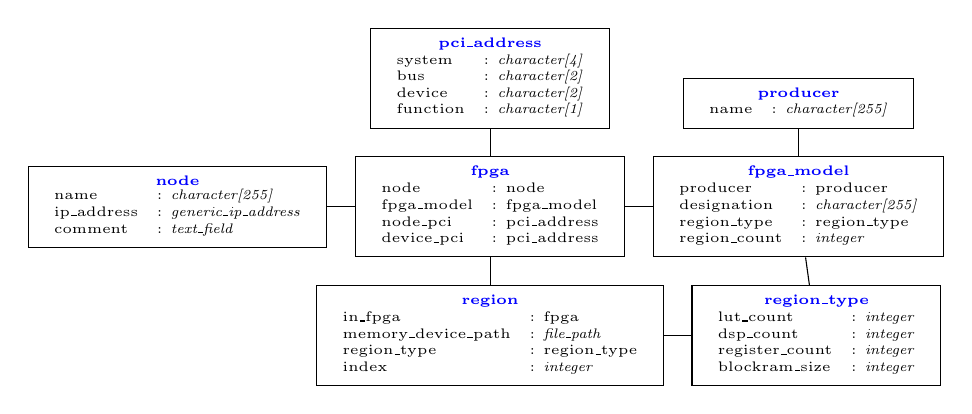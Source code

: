 \begin{tikzpicture}[
	every node/.style={draw, align=center, font=\tiny},
]

	\node[](fpga){
		\textbf{\color{blue}{
			fpga
		}}\\
		\begin{tabular}{l@{\hskip 1em}l}
			node &: node \\
			fpga\_model &: fpga\_model \\
			node\_pci &: pci\_address \\
			device\_pci &: pci\_address
		\end{tabular}
	};

	\node[above= 1em of fpga](pci_address){
		\textbf{\color{blue}{
			pci\_address
		}}\\
		\begin{tabular}{l@{\hskip 1em}l}
			system &: \emph{character[4]} \\
			bus &: \emph{character[2]} \\
			device &: \emph{character[2]} \\
			function &: \emph{character[1]} \\
		\end{tabular}
	};

	\node[left=1 em of fpga](node){
		\textbf{\color{blue}{
			node
		}}\\
		\begin{tabular}{l@{\hskip 1em}l}
			name &: \emph{character[255]} \\
			ip\_address &: \emph{generic\_ip\_address} \\
			comment &: \emph{text\_field}
		\end{tabular}
	};

	\node[right= 1 em of fpga](fpga_model){
		\textbf{\color{blue}{
			fpga\_model
		}}\\
		\begin{tabular}{l@{\hskip 1em}l}
			producer &: producer \\
			designation &: \emph{character[255]} \\
			region\_type &: region\_type\\
			region\_count &: \emph{integer}
		\end{tabular}
	};

	\node[below= 1em of fpga](region){
		\textbf{\color{blue}{
			region
		}}\\
		\begin{tabular}{l@{\hskip 1em}l}
			in\_fpga &: fpga \\
			memory\_device\_path &: \emph{file\_path} \\
			region\_type &: region\_type\\
			index &: \emph{integer}
		\end{tabular}
	};

	\node[right= 1 em of region](region_type){
		\textbf{\color{blue}{
			region\_type
			}}\\
		\begin{tabular}{l@{\hskip 1em}l}
			lut\_count &: \emph{integer} \\
			dsp\_count &: \emph{integer} \\
			register\_count &: \emph{integer} \\
			blockram\_size &: \emph{integer} \\
		\end{tabular}
	};

	\node[above= 1em of fpga_model](producer){
		\textbf{\color{blue}{producer}}\\
		\begin{tabular}{l@{\hskip 1em}l}
			name &: \emph{character[255]} \\
		\end{tabular}
	};

\draw (fpga) -- (pci_address);
\draw (fpga) -- (region);
\draw (fpga) -- (node);
\draw (fpga) -- (fpga_model);
\draw (region) -- (region_type);
\draw (region_type) -- (fpga_model);
\draw (fpga_model) -- (producer);

\end{tikzpicture}